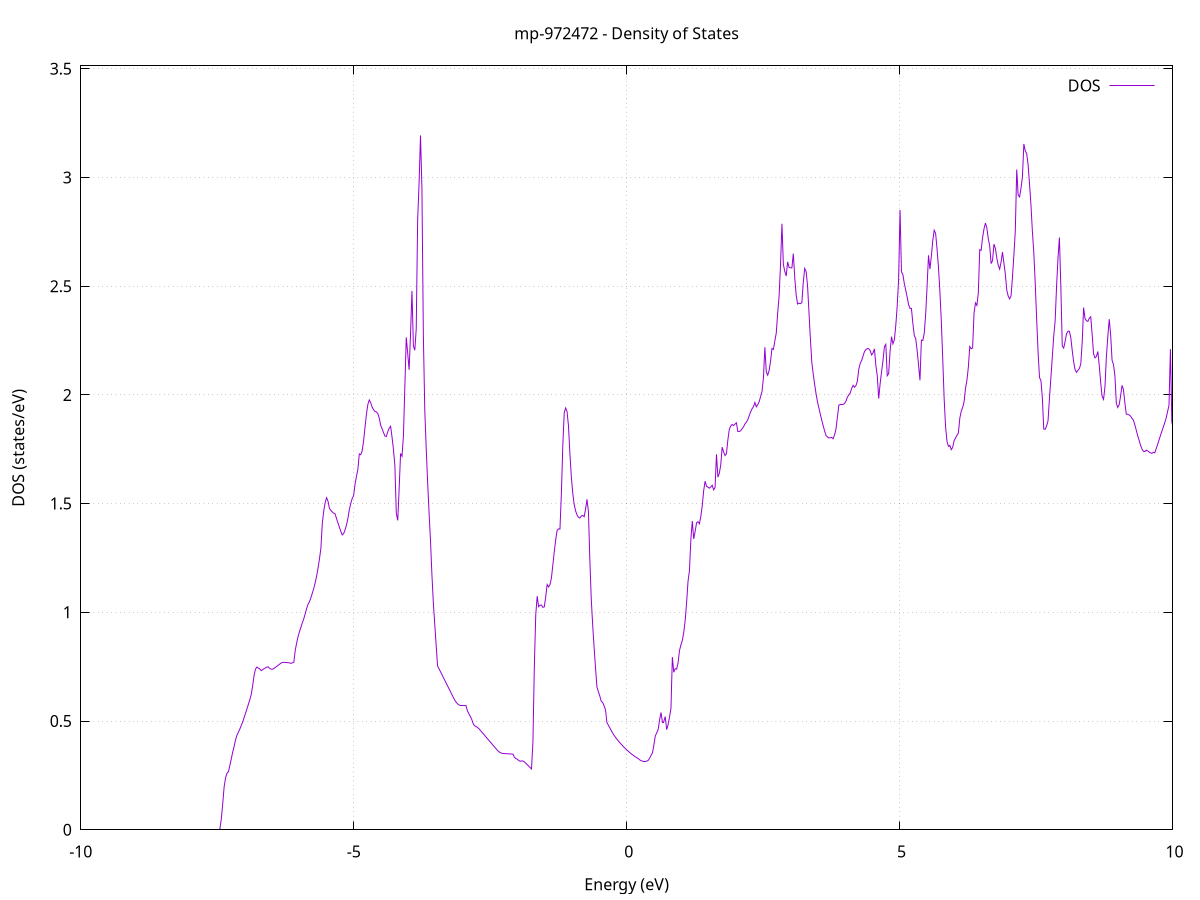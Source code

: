 set title 'mp-972472 - Density of States'
set xlabel 'Energy (eV)'
set ylabel 'DOS (states/eV)'
set grid
set xrange [-10:10]
set yrange [0:3.513]
set xzeroaxis lt -1
set terminal png size 800,600
set output 'mp-972472_dos_gnuplot.png'
plot '-' using 1:2 with lines title 'DOS'
-17.801800 0.000000
-17.775700 0.000000
-17.749700 0.000000
-17.723600 0.000000
-17.697500 0.000000
-17.671500 0.000000
-17.645400 0.000000
-17.619300 0.000000
-17.593300 0.000000
-17.567200 0.000000
-17.541100 0.000000
-17.515100 0.000000
-17.489000 0.000000
-17.462900 0.000000
-17.436800 0.000000
-17.410800 0.000000
-17.384700 0.000000
-17.358600 0.000000
-17.332600 0.000000
-17.306500 0.000000
-17.280400 0.000000
-17.254400 0.000000
-17.228300 0.000000
-17.202200 0.000000
-17.176200 0.000000
-17.150100 0.000000
-17.124000 0.000000
-17.097900 0.000000
-17.071900 0.000000
-17.045800 0.000000
-17.019700 0.000000
-16.993700 0.000000
-16.967600 0.000000
-16.941500 0.000000
-16.915500 0.000000
-16.889400 0.000000
-16.863300 0.000000
-16.837300 0.000000
-16.811200 0.000000
-16.785100 0.000000
-16.759000 0.000000
-16.733000 0.000000
-16.706900 0.000000
-16.680800 0.000000
-16.654800 0.000000
-16.628700 0.000000
-16.602600 0.000000
-16.576600 0.000000
-16.550500 0.000000
-16.524400 0.000000
-16.498400 0.000000
-16.472300 0.000000
-16.446200 0.000000
-16.420100 0.000000
-16.394100 0.000000
-16.368000 0.000000
-16.341900 0.000000
-16.315900 0.000000
-16.289800 0.000000
-16.263700 0.000000
-16.237700 0.000000
-16.211600 0.000000
-16.185500 0.000000
-16.159500 0.000000
-16.133400 0.000000
-16.107300 0.000000
-16.081200 0.000000
-16.055200 0.000000
-16.029100 0.000000
-16.003000 0.000000
-15.977000 0.000000
-15.950900 0.000000
-15.924800 0.000000
-15.898800 0.000000
-15.872700 0.000000
-15.846600 0.000000
-15.820600 0.000000
-15.794500 0.000000
-15.768400 0.000000
-15.742300 0.000000
-15.716300 0.000000
-15.690200 0.000000
-15.664100 0.000000
-15.638100 0.000000
-15.612000 0.000000
-15.585900 0.000000
-15.559900 0.000000
-15.533800 0.000000
-15.507700 0.000000
-15.481700 0.000000
-15.455600 0.000000
-15.429500 42.906300
-15.403500 61.472100
-15.377400 336.459700
-15.351300 37.724100
-15.325200 36.706400
-15.299200 32.025500
-15.273100 0.000000
-15.247000 0.000000
-15.221000 0.000000
-15.194900 0.000000
-15.168800 0.000000
-15.142800 0.000000
-15.116700 0.000000
-15.090600 0.000000
-15.064600 0.000000
-15.038500 0.000000
-15.012400 0.000000
-14.986300 0.000000
-14.960300 0.000000
-14.934200 0.000000
-14.908100 0.000000
-14.882100 0.000000
-14.856000 0.000000
-14.829900 0.000000
-14.803900 0.000000
-14.777800 0.000000
-14.751700 0.000000
-14.725700 0.000000
-14.699600 0.000000
-14.673500 0.000000
-14.647400 0.000000
-14.621400 0.000000
-14.595300 0.000000
-14.569200 0.000000
-14.543200 0.000000
-14.517100 0.000000
-14.491000 0.000000
-14.465000 0.000000
-14.438900 0.000000
-14.412800 0.000000
-14.386800 0.000000
-14.360700 0.000000
-14.334600 0.000000
-14.308500 0.000000
-14.282500 0.000000
-14.256400 0.000000
-14.230300 0.000000
-14.204300 0.000000
-14.178200 0.000000
-14.152100 0.000000
-14.126100 0.000000
-14.100000 0.000000
-14.073900 0.000000
-14.047900 0.000000
-14.021800 0.000000
-13.995700 0.000000
-13.969600 0.000000
-13.943600 0.000000
-13.917500 0.000000
-13.891400 0.000000
-13.865400 0.000000
-13.839300 0.000000
-13.813200 0.000000
-13.787200 0.000000
-13.761100 0.000000
-13.735000 0.000000
-13.709000 0.000000
-13.682900 0.000000
-13.656800 0.000000
-13.630700 0.000000
-13.604700 0.000000
-13.578600 0.000000
-13.552500 0.000000
-13.526500 0.000000
-13.500400 0.000000
-13.474300 0.000000
-13.448300 0.000000
-13.422200 0.000000
-13.396100 0.000000
-13.370100 0.000000
-13.344000 0.000000
-13.317900 0.000000
-13.291800 0.000000
-13.265800 0.000000
-13.239700 0.000000
-13.213600 0.000000
-13.187600 0.000000
-13.161500 0.000000
-13.135400 0.000000
-13.109400 0.000000
-13.083300 0.000000
-13.057200 0.000000
-13.031200 0.000000
-13.005100 0.000000
-12.979000 0.000000
-12.952900 0.000000
-12.926900 0.000000
-12.900800 0.000000
-12.874700 0.000000
-12.848700 0.000000
-12.822600 0.000000
-12.796500 0.000000
-12.770500 0.000000
-12.744400 0.000000
-12.718300 0.000000
-12.692300 0.000000
-12.666200 0.000000
-12.640100 0.000000
-12.614000 0.000000
-12.588000 0.000000
-12.561900 0.000000
-12.535800 0.000000
-12.509800 0.000000
-12.483700 0.000000
-12.457600 0.000000
-12.431600 0.000000
-12.405500 0.000000
-12.379400 0.000000
-12.353400 0.000000
-12.327300 0.000000
-12.301200 0.000000
-12.275100 0.000000
-12.249100 0.000000
-12.223000 0.000000
-12.196900 0.000000
-12.170900 0.000000
-12.144800 0.000000
-12.118700 0.000000
-12.092700 0.000000
-12.066600 0.000000
-12.040500 0.000000
-12.014500 0.000000
-11.988400 0.000000
-11.962300 0.000000
-11.936300 0.000000
-11.910200 0.000000
-11.884100 0.000000
-11.858000 0.000000
-11.832000 0.000000
-11.805900 0.000000
-11.779800 0.000000
-11.753800 0.000000
-11.727700 0.000000
-11.701600 0.000000
-11.675600 0.000000
-11.649500 0.000000
-11.623400 0.000000
-11.597400 0.000000
-11.571300 0.000000
-11.545200 0.000000
-11.519100 0.000000
-11.493100 0.000000
-11.467000 0.000000
-11.440900 0.000000
-11.414900 0.000000
-11.388800 0.000000
-11.362700 0.000000
-11.336700 0.000000
-11.310600 0.000000
-11.284500 0.000000
-11.258500 0.000000
-11.232400 0.000000
-11.206300 0.000000
-11.180200 0.000000
-11.154200 0.000000
-11.128100 0.000000
-11.102000 0.000000
-11.076000 0.000000
-11.049900 0.000000
-11.023800 0.000000
-10.997800 0.000000
-10.971700 0.000000
-10.945600 0.000000
-10.919600 0.000000
-10.893500 0.000000
-10.867400 0.000000
-10.841300 0.000000
-10.815300 0.000000
-10.789200 0.000000
-10.763100 0.000000
-10.737100 0.000000
-10.711000 0.000000
-10.684900 0.000000
-10.658900 0.000000
-10.632800 0.000000
-10.606700 0.000000
-10.580700 0.000000
-10.554600 0.000000
-10.528500 0.000000
-10.502400 0.000000
-10.476400 0.000000
-10.450300 0.000000
-10.424200 0.000000
-10.398200 0.000000
-10.372100 0.000000
-10.346000 0.000000
-10.320000 0.000000
-10.293900 0.000000
-10.267800 0.000000
-10.241800 0.000000
-10.215700 0.000000
-10.189600 0.000000
-10.163500 0.000000
-10.137500 0.000000
-10.111400 0.000000
-10.085300 0.000000
-10.059300 0.000000
-10.033200 0.000000
-10.007100 0.000000
-9.981100 0.000000
-9.955000 0.000000
-9.928900 0.000000
-9.902900 0.000000
-9.876800 0.000000
-9.850700 0.000000
-9.824600 0.000000
-9.798600 0.000000
-9.772500 0.000000
-9.746400 0.000000
-9.720400 0.000000
-9.694300 0.000000
-9.668200 0.000000
-9.642200 0.000000
-9.616100 0.000000
-9.590000 0.000000
-9.564000 0.000000
-9.537900 0.000000
-9.511800 0.000000
-9.485700 0.000000
-9.459700 0.000000
-9.433600 0.000000
-9.407500 0.000000
-9.381500 0.000000
-9.355400 0.000000
-9.329300 0.000000
-9.303300 0.000000
-9.277200 0.000000
-9.251100 0.000000
-9.225100 0.000000
-9.199000 0.000000
-9.172900 0.000000
-9.146800 0.000000
-9.120800 0.000000
-9.094700 0.000000
-9.068600 0.000000
-9.042600 0.000000
-9.016500 0.000000
-8.990400 0.000000
-8.964400 0.000000
-8.938300 0.000000
-8.912200 0.000000
-8.886200 0.000000
-8.860100 0.000000
-8.834000 0.000000
-8.808000 0.000000
-8.781900 0.000000
-8.755800 0.000000
-8.729700 0.000000
-8.703700 0.000000
-8.677600 0.000000
-8.651500 0.000000
-8.625500 0.000000
-8.599400 0.000000
-8.573300 0.000000
-8.547300 0.000000
-8.521200 0.000000
-8.495100 0.000000
-8.469100 0.000000
-8.443000 0.000000
-8.416900 0.000000
-8.390800 0.000000
-8.364800 0.000000
-8.338700 0.000000
-8.312600 0.000000
-8.286600 0.000000
-8.260500 0.000000
-8.234400 0.000000
-8.208400 0.000000
-8.182300 0.000000
-8.156200 0.000000
-8.130200 0.000000
-8.104100 0.000000
-8.078000 0.000000
-8.051900 0.000000
-8.025900 0.000000
-7.999800 0.000000
-7.973700 0.000000
-7.947700 0.000000
-7.921600 0.000000
-7.895500 0.000000
-7.869500 0.000000
-7.843400 0.000000
-7.817300 0.000000
-7.791300 0.000000
-7.765200 0.000000
-7.739100 0.000000
-7.713000 0.000000
-7.687000 0.000000
-7.660900 0.000000
-7.634800 0.000000
-7.608800 0.000000
-7.582700 0.000000
-7.556600 0.000000
-7.530600 0.000000
-7.504500 0.000000
-7.478400 0.000000
-7.452400 0.002600
-7.426300 0.048100
-7.400200 0.118700
-7.374100 0.197000
-7.348100 0.238300
-7.322000 0.259900
-7.295900 0.267100
-7.269900 0.294400
-7.243800 0.324900
-7.217700 0.356800
-7.191700 0.382000
-7.165600 0.413400
-7.139500 0.434500
-7.113500 0.448400
-7.087400 0.462500
-7.061300 0.479200
-7.035200 0.495400
-7.009200 0.514900
-6.983100 0.534800
-6.957000 0.555200
-6.931000 0.575900
-6.904900 0.597600
-6.878800 0.620700
-6.852800 0.659500
-6.826700 0.707500
-6.800600 0.738200
-6.774600 0.748300
-6.748500 0.743700
-6.722400 0.740000
-6.696300 0.731700
-6.670300 0.736400
-6.644200 0.740500
-6.618100 0.744500
-6.592100 0.748300
-6.566000 0.749200
-6.539900 0.742100
-6.513900 0.738800
-6.487800 0.738500
-6.461700 0.741800
-6.435700 0.746800
-6.409600 0.751800
-6.383500 0.756800
-6.357400 0.761700
-6.331400 0.766400
-6.305300 0.769500
-6.279200 0.770000
-6.253200 0.769600
-6.227100 0.769100
-6.201000 0.768300
-6.175000 0.767200
-6.148900 0.765300
-6.122800 0.768000
-6.096800 0.770800
-6.070700 0.826000
-6.044600 0.860100
-6.018500 0.889100
-5.992500 0.912800
-5.966400 0.931500
-5.940300 0.952800
-5.914300 0.970900
-5.888200 0.994200
-5.862100 1.018000
-5.836100 1.037300
-5.810000 1.048400
-5.783900 1.068100
-5.757900 1.088400
-5.731800 1.109900
-5.705700 1.136400
-5.679600 1.166700
-5.653600 1.203100
-5.627500 1.246000
-5.601400 1.294200
-5.575400 1.409700
-5.549300 1.465400
-5.523200 1.504500
-5.497200 1.527200
-5.471100 1.511000
-5.445000 1.478000
-5.419000 1.468900
-5.392900 1.461400
-5.366800 1.455800
-5.340800 1.452500
-5.314700 1.431200
-5.288600 1.411000
-5.262500 1.391300
-5.236500 1.372500
-5.210400 1.356000
-5.184300 1.361900
-5.158300 1.379300
-5.132200 1.401800
-5.106100 1.432300
-5.080100 1.472300
-5.054000 1.501000
-5.027900 1.523600
-5.001900 1.536500
-4.975800 1.588200
-4.949700 1.625600
-4.923600 1.658000
-4.897600 1.728700
-4.871500 1.725000
-4.845400 1.742100
-4.819400 1.787500
-4.793300 1.850300
-4.767200 1.910900
-4.741200 1.955800
-4.715100 1.976700
-4.689000 1.963800
-4.663000 1.944200
-4.636900 1.931900
-4.610800 1.924000
-4.584700 1.921600
-4.558700 1.914200
-4.532600 1.893500
-4.506500 1.860900
-4.480500 1.844400
-4.454400 1.827000
-4.428300 1.810500
-4.402300 1.808500
-4.376200 1.830900
-4.350100 1.846900
-4.324100 1.855400
-4.298000 1.805600
-4.271900 1.748500
-4.245800 1.673700
-4.219800 1.455300
-4.193700 1.422800
-4.167600 1.569300
-4.141600 1.730500
-4.115500 1.717700
-4.089400 1.810900
-4.063400 2.034700
-4.037300 2.264500
-4.011200 2.191500
-3.985200 2.115400
-3.959100 2.281000
-3.933000 2.478000
-3.906900 2.225300
-3.880900 2.205600
-3.854800 2.303500
-3.828700 2.804300
-3.802700 2.972000
-3.776600 3.193200
-3.750500 2.952500
-3.724500 2.278900
-3.698400 1.930500
-3.672300 1.755800
-3.646300 1.600400
-3.620200 1.461600
-3.594100 1.332500
-3.568000 1.176600
-3.542000 1.046200
-3.515900 0.946000
-3.489800 0.850000
-3.463800 0.753600
-3.437700 0.740500
-3.411600 0.727400
-3.385600 0.714400
-3.359500 0.701300
-3.333400 0.688200
-3.307400 0.675200
-3.281300 0.662100
-3.255200 0.649000
-3.229100 0.635900
-3.203100 0.622900
-3.177000 0.609800
-3.150900 0.596800
-3.124900 0.587000
-3.098800 0.579800
-3.072700 0.574500
-3.046700 0.571700
-3.020600 0.571500
-2.994500 0.571300
-2.968500 0.571100
-2.942400 0.570900
-2.916300 0.546300
-2.890200 0.533800
-2.864200 0.521400
-2.838100 0.507800
-2.812000 0.488200
-2.786000 0.478200
-2.759900 0.475100
-2.733800 0.470800
-2.707800 0.465400
-2.681700 0.457800
-2.655600 0.450100
-2.629600 0.442400
-2.603500 0.434800
-2.577400 0.427100
-2.551300 0.419400
-2.525300 0.411700
-2.499200 0.404100
-2.473100 0.396400
-2.447100 0.388700
-2.421000 0.381100
-2.394900 0.373400
-2.368900 0.365700
-2.342800 0.359400
-2.316700 0.355000
-2.290700 0.352000
-2.264600 0.351000
-2.238500 0.350600
-2.212500 0.350100
-2.186400 0.349700
-2.160300 0.349200
-2.134200 0.348800
-2.108200 0.348300
-2.082100 0.347900
-2.056000 0.333800
-2.030000 0.327500
-2.003900 0.324500
-1.977800 0.318700
-1.951800 0.314900
-1.925700 0.316800
-1.899600 0.316300
-1.873600 0.312400
-1.847500 0.305900
-1.821400 0.299400
-1.795300 0.292900
-1.769300 0.286400
-1.743200 0.279800
-1.717100 0.400300
-1.691100 0.751800
-1.665000 0.989800
-1.638900 1.074200
-1.612900 1.025800
-1.586800 1.032900
-1.560700 1.033200
-1.534700 1.022900
-1.508600 1.025000
-1.482500 1.071800
-1.456400 1.127700
-1.430400 1.116800
-1.404300 1.127100
-1.378200 1.157400
-1.352200 1.216700
-1.326100 1.278200
-1.300000 1.332700
-1.274000 1.376800
-1.247900 1.383700
-1.221800 1.382900
-1.195800 1.545300
-1.169700 1.766100
-1.143600 1.917800
-1.117500 1.940000
-1.091500 1.922600
-1.065400 1.857000
-1.039300 1.729500
-1.013300 1.623700
-0.987200 1.547500
-0.961100 1.496500
-0.935100 1.466600
-0.909000 1.447500
-0.882900 1.437000
-0.856900 1.433700
-0.830800 1.443200
-0.804700 1.445500
-0.778600 1.439700
-0.752600 1.474900
-0.726500 1.519500
-0.700400 1.463700
-0.674400 1.243400
-0.648300 1.061200
-0.622200 0.941800
-0.596200 0.838900
-0.570100 0.744700
-0.544000 0.656300
-0.518000 0.635300
-0.491900 0.615500
-0.465800 0.591300
-0.439700 0.585600
-0.413700 0.570300
-0.387600 0.552300
-0.361500 0.493400
-0.335500 0.481200
-0.309400 0.469200
-0.283300 0.457300
-0.257300 0.445500
-0.231200 0.434900
-0.205100 0.425500
-0.179100 0.417000
-0.153000 0.408900
-0.126900 0.401100
-0.100800 0.393800
-0.074800 0.386800
-0.048700 0.380000
-0.022600 0.373500
0.003400 0.367200
0.029500 0.361100
0.055600 0.355400
0.081600 0.349900
0.107700 0.344800
0.133800 0.340000
0.159800 0.335500
0.185900 0.331400
0.212000 0.327800
0.238100 0.321700
0.264100 0.318000
0.290200 0.315800
0.316300 0.314400
0.342300 0.314400
0.368400 0.315700
0.394500 0.319000
0.420500 0.328900
0.446600 0.342400
0.472700 0.353300
0.498700 0.389700
0.524800 0.431200
0.550900 0.445700
0.577000 0.460900
0.603000 0.504700
0.629100 0.539500
0.655200 0.494300
0.681200 0.494300
0.707300 0.520400
0.733400 0.460600
0.759400 0.483100
0.785500 0.518600
0.811600 0.557600
0.837600 0.794100
0.863700 0.724300
0.889800 0.740800
0.915900 0.738800
0.941900 0.767600
0.968000 0.823800
0.994100 0.850300
1.020100 0.870300
1.046200 0.908000
1.072300 0.962100
1.098300 1.044400
1.124400 1.142600
1.150500 1.191700
1.176500 1.334100
1.202600 1.420100
1.228700 1.337600
1.254700 1.372000
1.280800 1.411700
1.306900 1.416800
1.333000 1.407000
1.359000 1.440900
1.385100 1.491000
1.411200 1.559500
1.437200 1.603000
1.463300 1.580100
1.489400 1.575600
1.515400 1.570900
1.541500 1.576400
1.567600 1.584300
1.593600 1.563000
1.619700 1.573800
1.645800 1.726800
1.671900 1.621700
1.697900 1.639600
1.724000 1.677700
1.750100 1.759500
1.776100 1.737800
1.802200 1.720900
1.828300 1.730000
1.854300 1.792600
1.880400 1.841000
1.906500 1.856800
1.932500 1.864200
1.958600 1.858900
1.984700 1.865600
2.010800 1.871400
2.036800 1.831900
2.062900 1.831700
2.089000 1.835300
2.115000 1.844200
2.141100 1.853100
2.167200 1.866000
2.193200 1.874400
2.219300 1.885800
2.245400 1.904400
2.271400 1.922000
2.297500 1.936200
2.323600 1.945600
2.349700 1.965100
2.375700 1.945000
2.401800 1.954500
2.427900 1.968700
2.453900 1.992600
2.480000 2.015600
2.506100 2.079400
2.532100 2.218700
2.558200 2.105500
2.584300 2.090700
2.610300 2.112300
2.636400 2.155300
2.662500 2.213500
2.688600 2.209000
2.714600 2.247500
2.740700 2.283800
2.766800 2.375700
2.792800 2.454100
2.818900 2.597400
2.845000 2.787100
2.871000 2.599600
2.897100 2.568100
2.923200 2.546500
2.949200 2.611800
2.975300 2.586500
3.001400 2.584400
3.027500 2.584200
3.053500 2.649600
3.079600 2.539000
3.105700 2.458600
3.131700 2.417800
3.157800 2.421900
3.183900 2.419400
3.209900 2.424400
3.236000 2.517500
3.262100 2.581300
3.288100 2.567300
3.314200 2.501600
3.340300 2.379900
3.366400 2.255700
3.392400 2.148900
3.418500 2.095300
3.444600 2.047500
3.470600 2.004300
3.496700 1.967300
3.522800 1.938700
3.548800 1.910300
3.574900 1.882900
3.601000 1.857800
3.627000 1.833700
3.653100 1.812600
3.679200 1.807000
3.705300 1.801700
3.731300 1.803000
3.757400 1.804000
3.783500 1.798100
3.809500 1.816500
3.835600 1.843900
3.861700 1.898600
3.887700 1.952600
3.913800 1.956000
3.939900 1.955700
3.965900 1.956200
3.992000 1.960300
4.018100 1.971200
4.044200 1.989800
4.070200 1.999500
4.096300 2.009000
4.122400 2.029400
4.148400 2.043800
4.174500 2.035200
4.200600 2.042400
4.226600 2.062800
4.252700 2.118200
4.278800 2.145200
4.304800 2.157600
4.330900 2.178400
4.357000 2.199200
4.383100 2.208500
4.409100 2.212900
4.435200 2.212300
4.461300 2.203800
4.487300 2.183500
4.513400 2.192900
4.539500 2.211500
4.565500 2.136100
4.591600 2.087300
4.617700 1.982800
4.643700 2.051100
4.669800 2.105700
4.695900 2.157100
4.721900 2.221400
4.748000 2.232400
4.774100 2.088200
4.800200 2.097800
4.826200 2.200300
4.852300 2.267600
4.878400 2.234900
4.904400 2.252900
4.930500 2.319300
4.956600 2.408200
4.982600 2.532300
5.008700 2.850100
5.034800 2.565600
5.060800 2.552700
5.086900 2.512500
5.113000 2.481600
5.139100 2.449500
5.165100 2.415700
5.191200 2.397400
5.217300 2.397800
5.243300 2.329000
5.269400 2.273200
5.295500 2.258800
5.321500 2.205000
5.347600 2.137600
5.373700 2.067100
5.399700 2.252000
5.425800 2.250300
5.451900 2.283000
5.478000 2.369400
5.504000 2.499100
5.530100 2.641900
5.556200 2.578600
5.582200 2.637700
5.608300 2.709700
5.634400 2.757100
5.660400 2.742700
5.686500 2.671000
5.712600 2.587400
5.738600 2.475700
5.764700 2.340200
5.790800 2.165000
5.816900 1.981800
5.842900 1.853000
5.869000 1.785400
5.895100 1.763300
5.921100 1.767800
5.947200 1.748000
5.973300 1.759000
5.999300 1.789400
6.025400 1.802000
6.051500 1.814600
6.077500 1.824900
6.103600 1.892900
6.129700 1.924800
6.155800 1.942400
6.181800 1.968000
6.207900 2.029400
6.234000 2.067300
6.260000 2.127100
6.286100 2.222300
6.312200 2.212000
6.338200 2.216200
6.364300 2.376600
6.390400 2.423200
6.416400 2.411600
6.442500 2.468100
6.468600 2.667800
6.494700 2.664700
6.520700 2.722500
6.546800 2.763500
6.572900 2.790100
6.598900 2.768300
6.625000 2.718400
6.651100 2.685000
6.677100 2.603600
6.703200 2.617300
6.729300 2.693600
6.755300 2.673400
6.781400 2.629800
6.807500 2.596000
6.833600 2.578100
6.859600 2.610900
6.885700 2.656500
6.911800 2.605400
6.937800 2.555100
6.963900 2.481800
6.990000 2.454200
7.016000 2.441300
7.042100 2.455400
7.068200 2.541300
7.094200 2.641700
7.120300 2.754500
7.146400 3.036100
7.172500 2.918100
7.198500 2.910400
7.224600 2.950600
7.250700 3.002400
7.276700 3.154100
7.302800 3.122100
7.328900 3.109500
7.354900 3.058100
7.381000 2.968700
7.407100 2.873200
7.433100 2.752700
7.459200 2.653700
7.485300 2.513200
7.511400 2.347200
7.537400 2.197100
7.563500 2.079700
7.589600 2.065700
7.615600 1.986400
7.641700 1.842500
7.667800 1.841900
7.693800 1.857100
7.719900 1.881000
7.746000 1.984600
7.772000 2.078000
7.798100 2.174400
7.824200 2.269600
7.850200 2.340400
7.876300 2.498900
7.902400 2.629100
7.928500 2.723700
7.954500 2.495100
7.980600 2.224900
8.006700 2.215100
8.032700 2.245400
8.058800 2.281400
8.084900 2.292800
8.110900 2.292700
8.137000 2.263100
8.163100 2.204200
8.189100 2.152600
8.215200 2.115900
8.241300 2.103400
8.267400 2.112800
8.293400 2.121100
8.319500 2.141300
8.345600 2.241600
8.371600 2.401600
8.397700 2.350300
8.423800 2.341200
8.449800 2.337900
8.475900 2.352400
8.502000 2.359400
8.528000 2.278000
8.554100 2.188600
8.580200 2.170100
8.606300 2.176800
8.632300 2.199500
8.658400 2.134600
8.684500 2.056300
8.710500 1.993500
8.736600 1.979100
8.762700 2.036300
8.788700 2.175800
8.814800 2.266300
8.840900 2.348100
8.866900 2.276600
8.893000 2.159300
8.919100 2.139400
8.945200 2.087100
8.971200 1.961500
8.997300 1.941800
9.023400 1.955100
9.049400 1.995100
9.075500 2.043900
9.101600 2.024600
9.127600 1.962900
9.153700 1.911600
9.179800 1.910800
9.205800 1.907600
9.231900 1.902200
9.258000 1.891800
9.284100 1.883900
9.310100 1.862100
9.336200 1.837800
9.362300 1.812000
9.388300 1.791500
9.414400 1.768400
9.440500 1.751000
9.466500 1.740400
9.492600 1.739000
9.518700 1.745400
9.544700 1.742700
9.570800 1.737400
9.596900 1.733200
9.623000 1.731400
9.649000 1.735600
9.675100 1.733500
9.701200 1.752400
9.727200 1.772100
9.753300 1.792700
9.779400 1.813100
9.805400 1.833000
9.831500 1.852300
9.857600 1.871400
9.883600 1.892900
9.909700 1.923200
9.935800 1.951400
9.961900 2.210700
9.987900 1.876500
10.014000 1.842500
10.040100 1.826900
10.066100 1.818600
10.092200 1.833900
10.118300 1.840400
10.144300 1.848800
10.170400 1.858400
10.196500 1.860700
10.222500 1.855900
10.248600 1.861400
10.274700 1.854500
10.300800 1.837600
10.326800 1.825700
10.352900 1.816300
10.379000 1.798100
10.405000 1.755100
10.431100 1.720300
10.457200 1.686800
10.483200 1.654400
10.509300 1.614400
10.535400 1.578000
10.561400 1.569700
10.587500 1.548800
10.613600 1.532500
10.639700 1.513700
10.665700 1.518500
10.691800 1.517600
10.717900 1.509000
10.743900 1.509000
10.770000 1.543800
10.796100 1.562900
10.822100 1.570500
10.848200 1.577000
10.874300 1.577800
10.900300 1.575100
10.926400 1.556400
10.952500 1.524700
10.978600 1.504500
11.004600 1.516600
11.030700 1.499900
11.056800 1.483500
11.082800 1.475200
11.108900 1.475600
11.135000 1.476200
11.161000 1.468900
11.187100 1.456700
11.213200 1.431200
11.239200 1.417200
11.265300 1.412100
11.291400 1.407900
11.317400 1.404500
11.343500 1.405400
11.369600 1.425000
11.395700 1.434900
11.421700 1.419600
11.447800 1.494300
11.473900 1.477400
11.499900 1.448500
11.526000 1.412400
11.552100 1.402300
11.578100 1.430900
11.604200 1.393100
11.630300 1.364000
11.656300 1.344400
11.682400 1.336200
11.708500 1.342800
11.734600 1.354500
11.760600 1.368500
11.786700 1.382600
11.812800 1.396000
11.838800 1.410800
11.864900 1.425500
11.891000 1.440800
11.917000 1.456200
11.943100 1.471100
11.969200 1.486200
11.995200 1.498000
12.021300 1.505800
12.047400 1.673200
12.073500 1.788600
12.099500 1.870900
12.125600 1.935100
12.151700 1.907400
12.177700 1.887900
12.203800 1.875500
12.229900 1.861800
12.255900 1.850300
12.282000 1.862200
12.308100 1.859900
12.334100 2.751500
12.360200 1.737300
12.386300 1.927800
12.412400 1.732500
12.438400 1.701100
12.464500 1.696900
12.490600 1.717900
12.516600 1.847500
12.542700 1.901900
12.568800 1.907000
12.594800 1.911100
12.620900 1.899400
12.647000 1.770400
12.673000 1.851600
12.699100 1.903600
12.725200 1.915400
12.751300 1.958900
12.777300 2.022300
12.803400 2.129200
12.829500 2.180500
12.855500 2.256900
12.881600 2.287800
12.907700 2.302500
12.933700 2.297600
12.959800 2.333400
12.985900 2.409000
13.011900 2.262400
13.038000 2.231800
13.064100 2.204000
13.090200 2.228000
13.116200 2.234100
13.142300 2.184100
13.168400 2.269400
13.194400 2.325200
13.220500 2.406800
13.246600 2.442600
13.272600 2.532800
13.298700 2.719500
13.324800 2.799200
13.350800 2.779000
13.376900 2.779200
13.403000 2.750500
13.429100 2.692700
13.455100 2.639600
13.481200 2.597300
13.507300 2.559400
13.533300 2.525300
13.559400 2.531500
13.585500 2.443700
13.611500 2.316700
13.637600 2.189500
13.663700 2.100400
13.689700 2.076400
13.715800 2.115400
13.741900 2.169500
13.768000 2.220300
13.794000 2.270700
13.820100 2.319400
13.846200 2.436100
13.872200 2.609200
13.898300 2.754000
13.924400 2.856800
13.950400 2.863100
13.976500 2.794400
14.002600 2.692500
14.028600 2.642400
14.054700 2.582000
14.080800 2.502500
14.106900 2.407000
14.132900 2.399500
14.159000 2.473700
14.185100 2.593700
14.211100 2.739500
14.237200 2.785000
14.263300 2.815500
14.289300 2.855900
14.315400 2.884800
14.341500 2.878500
14.367500 2.861700
14.393600 2.866100
14.419700 2.871000
14.445700 2.750800
14.471800 2.725500
14.497900 2.733400
14.524000 2.689100
14.550000 2.644700
14.576100 2.608700
14.602200 2.574900
14.628200 2.532700
14.654300 2.490800
14.680400 2.467200
14.706400 2.419100
14.732500 2.366700
14.758600 2.387200
14.784600 2.288700
14.810700 2.330900
14.836800 2.335600
14.862900 2.348600
14.888900 2.340200
14.915000 2.330200
14.941100 2.407900
14.967100 2.383800
14.993200 2.354600
15.019300 2.351500
15.045300 2.389400
15.071400 2.448200
15.097500 2.489900
15.123500 2.514300
15.149600 2.518600
15.175700 2.527000
15.201800 2.544900
15.227800 2.577100
15.253900 2.535300
15.280000 2.475300
15.306000 2.413800
15.332100 2.360700
15.358200 2.317100
15.384200 2.268000
15.410300 2.217400
15.436400 2.165300
15.462400 2.114000
15.488500 2.056600
15.514600 2.015300
15.540700 1.993900
15.566700 2.006200
15.592800 2.049100
15.618900 2.089100
15.644900 2.144600
15.671000 2.187100
15.697100 2.188400
15.723100 2.178200
15.749200 2.193200
15.775300 2.210000
15.801300 2.217800
15.827400 2.216200
15.853500 2.226700
15.879600 2.244600
15.905600 2.269700
15.931700 2.257100
15.957800 2.234400
15.983800 2.234900
16.009900 2.236800
16.036000 2.252800
16.062000 2.282300
16.088100 2.307900
16.114200 2.326700
16.140200 2.341900
16.166300 2.346900
16.192400 2.337100
16.218500 2.367500
16.244500 2.394500
16.270600 2.426000
16.296700 2.504700
16.322700 2.647200
16.348800 2.741700
16.374900 2.842800
16.400900 2.944300
16.427000 2.999400
16.453100 3.005400
16.479100 3.001900
16.505200 3.070800
16.531300 3.068400
16.557400 2.912800
16.583400 2.782900
16.609500 2.733600
16.635600 2.726700
16.661600 2.729800
16.687700 2.738200
16.713800 2.657100
16.739800 2.599700
16.765900 2.592800
16.792000 2.590300
16.818000 2.586200
16.844100 2.577700
16.870200 2.540900
16.896300 2.554200
16.922300 2.569200
16.948400 2.592500
16.974500 2.613600
17.000500 2.633600
17.026600 2.653100
17.052700 2.665200
17.078700 2.674600
17.104800 2.675400
17.130900 2.644300
17.156900 2.604100
17.183000 2.575800
17.209100 2.564100
17.235200 2.553400
17.261200 2.538300
17.287300 2.643200
17.313400 2.542400
17.339400 2.564300
17.365500 2.590500
17.391600 2.612100
17.417600 2.662700
17.443700 2.738500
17.469800 2.851700
17.495800 2.902800
17.521900 2.980800
17.548000 3.101500
17.574100 3.104300
17.600100 3.103500
17.626200 3.155600
17.652300 3.216100
17.678300 3.260000
17.704400 3.276800
17.730500 3.389100
17.756500 3.092100
17.782600 3.003000
17.808700 3.004500
17.834700 3.037800
17.860800 3.113300
17.886900 3.151800
17.912900 3.045200
17.939000 2.879700
17.965100 2.836100
17.991200 2.801600
18.017200 2.796100
18.043300 2.958200
18.069400 2.865500
18.095400 2.796000
18.121500 2.836400
18.147600 2.834800
18.173600 3.020700
18.199700 2.906200
18.225800 2.747600
18.251800 2.670500
18.277900 2.659200
18.304000 2.643100
18.330100 2.637600
18.356100 2.668400
18.382200 2.927000
18.408300 3.017800
18.434300 3.128700
18.460400 3.245200
18.486500 3.330500
18.512500 3.458900
18.538600 3.517400
18.564700 3.561800
18.590700 3.595100
18.616800 3.624300
18.642900 3.674900
18.669000 3.747900
18.695000 3.729100
18.721100 3.700300
18.747200 3.638000
18.773200 3.501400
18.799300 3.362800
18.825400 3.111000
18.851400 2.834400
18.877500 2.691400
18.903600 2.736800
18.929600 2.601300
18.955700 2.432200
18.981800 2.359100
19.007900 2.371900
19.033900 2.464600
19.060000 2.571900
19.086100 2.655300
19.112100 2.777400
19.138200 2.902100
19.164300 3.036000
19.190300 3.069800
19.216400 3.109300
19.242500 3.159600
19.268500 3.186400
19.294600 3.201400
19.320700 3.229300
19.346800 3.243800
19.372800 3.355100
19.398900 3.542800
19.425000 3.464200
19.451000 3.263800
19.477100 3.105300
19.503200 3.012200
19.529200 2.966200
19.555300 2.808800
19.581400 2.778800
19.607400 2.777000
19.633500 2.790800
19.659600 2.808000
19.685700 2.802400
19.711700 2.753000
19.737800 2.751400
19.763900 2.747300
19.789900 2.741000
19.816000 2.754400
19.842100 2.769700
19.868100 2.782200
19.894200 2.798100
19.920300 2.831500
19.946300 2.881800
19.972400 2.942600
19.998500 3.002900
20.024600 4.093500
20.050600 3.205700
20.076700 3.192000
20.102800 3.173800
20.128800 3.138100
20.154900 3.076300
20.181000 3.086100
20.207000 3.088200
20.233100 3.085100
20.259200 3.065400
20.285200 3.009200
20.311300 2.992300
20.337400 2.968600
20.363500 2.970000
20.389500 3.004800
20.415600 2.960200
20.441700 2.953100
20.467700 3.024000
20.493800 3.017200
20.519900 3.018200
20.545900 3.003900
20.572000 2.883200
20.598100 2.743400
20.624100 2.731200
20.650200 2.762600
20.676300 2.798600
20.702400 2.850900
20.728400 2.886700
20.754500 2.969900
20.780600 3.192500
20.806600 3.097900
20.832700 2.996600
20.858800 2.959000
20.884800 2.950500
20.910900 3.009900
20.937000 3.096700
20.963000 3.182600
20.989100 3.226700
21.015200 3.141600
21.041300 3.138200
21.067300 3.194700
21.093400 3.255400
21.119500 3.242300
21.145500 3.189400
21.171600 3.285800
21.197700 3.414200
21.223700 3.609400
21.249800 3.881700
21.275900 3.918200
21.301900 3.859100
21.328000 3.774000
21.354100 3.698900
21.380100 3.638200
21.406200 3.384400
21.432300 3.046300
21.458400 2.842400
21.484400 2.781300
21.510500 2.677100
21.536600 2.644100
21.562600 2.666400
21.588700 2.726100
21.614800 2.847700
21.640800 2.912800
21.666900 3.000000
21.693000 3.095200
21.719000 3.168700
21.745100 3.345100
21.771200 3.327800
21.797300 3.376900
21.823300 3.367100
21.849400 3.326500
21.875500 3.354800
21.901500 3.429700
21.927600 3.576600
21.953700 3.449200
21.979700 3.465700
22.005800 3.569000
22.031900 3.585500
22.057900 3.468200
22.084000 3.362700
22.110100 3.359600
22.136200 3.153200
22.162200 3.011500
22.188300 2.855800
22.214400 2.832900
22.240400 2.884900
22.266500 2.921500
22.292600 2.947400
22.318600 2.960000
22.344700 2.967300
22.370800 2.995400
22.396800 3.094100
22.422900 3.123500
22.449000 3.181600
22.475100 3.144800
22.501100 3.182500
22.527200 3.100700
22.553300 3.169700
22.579300 3.186600
22.605400 3.190400
22.631500 3.267400
22.657500 3.350100
22.683600 3.464700
22.709700 3.661400
22.735700 3.824900
22.761800 3.878400
22.787900 3.876900
22.814000 3.871200
22.840000 3.841100
22.866100 3.851000
22.892200 3.819000
22.918200 3.711800
22.944300 3.625100
22.970400 3.571600
22.996400 3.594700
23.022500 3.574600
23.048600 3.581700
23.074600 3.622900
23.100700 3.717100
23.126800 3.726500
23.152900 3.744200
23.178900 3.731200
23.205000 3.798100
23.231100 3.872800
23.257100 3.840700
23.283200 3.839400
23.309300 3.832600
23.335300 4.240300
23.361400 4.015100
23.387500 3.971500
23.413500 3.895000
23.439600 3.732700
23.465700 3.750700
23.491800 3.787700
23.517800 3.816800
23.543900 3.638400
23.570000 3.630300
23.596000 3.618100
23.622100 3.576800
23.648200 3.595900
23.674200 3.732200
23.700300 3.856200
23.726400 3.999000
23.752400 3.830400
23.778500 3.640700
23.804600 3.642300
23.830700 3.646500
23.856700 3.764300
23.882800 3.844900
23.908900 3.722600
23.934900 3.658600
23.961000 3.694000
23.987100 3.714300
24.013100 3.754700
24.039200 3.815500
24.065300 3.812800
24.091300 3.866300
24.117400 3.895600
24.143500 3.892300
24.169600 3.875600
24.195600 3.834300
24.221700 3.817700
24.247800 3.795600
24.273800 3.747900
24.299900 3.695000
24.326000 3.613400
24.352000 3.595700
24.378100 3.661300
24.404200 3.614300
24.430200 3.499400
24.456300 3.366500
24.482400 3.211100
24.508400 3.195900
24.534500 3.095800
24.560600 3.010400
24.586700 2.898600
24.612700 2.784800
24.638800 2.742100
24.664900 2.772200
24.690900 2.799400
24.717000 2.878200
24.743100 2.792800
24.769100 2.863300
24.795200 2.920300
24.821300 3.152100
24.847300 3.320800
24.873400 3.192500
24.899500 3.102300
24.925600 3.014100
24.951600 2.945800
24.977700 2.884400
25.003800 2.852000
25.029800 2.817200
25.055900 2.769700
25.082000 2.844800
25.108000 2.946200
25.134100 3.004700
25.160200 3.057700
25.186200 3.147300
25.212300 3.144100
25.238400 3.196600
25.264500 3.247700
25.290500 3.311800
25.316600 3.381500
25.342700 3.505100
25.368700 3.672000
25.394800 3.809400
25.420900 3.920700
25.446900 3.987800
25.473000 4.106100
25.499100 4.233900
25.525100 4.238900
25.551200 4.200700
25.577300 4.133500
25.603400 4.060600
25.629400 4.000000
25.655500 3.758300
25.681600 3.698000
25.707600 3.715400
25.733700 3.763200
25.759800 3.789200
25.785800 3.744000
25.811900 3.537400
25.838000 3.481900
25.864000 3.473900
25.890100 3.440400
25.916200 3.392900
25.942300 3.380400
25.968300 3.464000
25.994400 3.503900
26.020500 3.503500
26.046500 3.487700
26.072600 3.499800
26.098700 3.526600
26.124700 3.559600
26.150800 3.492500
26.176900 3.530400
26.202900 3.458100
26.229000 3.451000
26.255100 3.491000
26.281200 3.470600
26.307200 3.419600
26.333300 3.336500
26.359400 3.316100
26.385400 3.310600
26.411500 3.334900
26.437600 3.461100
26.463600 3.446800
26.489700 3.313000
26.515800 3.180900
26.541800 3.150900
26.567900 3.141300
26.594000 3.158100
26.620100 3.198300
26.646100 3.308800
26.672200 3.381300
26.698300 3.468800
26.724300 3.589700
26.750400 3.713900
26.776500 3.791600
26.802500 3.873300
26.828600 3.836200
26.854700 3.685700
26.880700 3.531100
26.906800 3.395000
26.932900 3.257100
26.959000 3.250400
26.985000 3.276200
27.011100 3.329200
27.037200 3.380000
27.063200 3.466400
27.089300 3.519100
27.115400 3.545000
27.141400 3.579200
27.167500 3.600700
27.193600 3.615500
27.219600 3.629300
27.245700 3.636400
27.271800 3.616800
27.297900 3.589300
27.323900 3.604600
27.350000 3.732400
27.376100 3.828600
27.402100 3.768700
27.428200 3.681700
27.454300 3.664700
27.480300 3.591000
27.506400 3.623000
27.532500 3.667800
27.558500 3.726700
27.584600 3.727100
27.610700 3.822800
27.636800 3.829800
27.662800 3.879900
27.688900 3.905800
27.715000 3.908000
27.741000 3.910900
27.767100 3.859800
27.793200 3.729500
27.819200 3.591300
27.845300 3.506700
27.871400 3.495300
27.897400 3.528600
27.923500 3.553300
27.949600 3.596500
27.975600 3.642500
28.001700 3.698800
28.027800 3.786800
28.053900 3.883600
28.079900 3.818500
28.106000 3.833700
28.132100 3.847200
28.158100 3.858300
28.184200 3.872100
28.210300 3.881400
28.236300 3.940700
28.262400 4.061200
28.288500 4.232600
28.314500 4.200800
28.340600 4.093300
28.366700 4.067300
28.392800 4.001200
28.418800 3.946600
28.444900 3.963200
28.471000 3.903400
28.497000 3.892000
28.523100 3.935400
28.549200 3.938900
28.575200 3.861000
28.601300 3.786200
28.627400 3.703200
28.653400 3.635300
28.679500 3.545900
28.705600 3.490400
28.731700 3.475500
28.757700 3.466600
28.783800 3.492000
28.809900 3.546300
28.835900 3.608100
28.862000 3.691000
28.888100 3.625000
28.914100 3.606900
28.940200 3.454700
28.966300 3.477700
28.992300 3.444800
29.018400 3.431800
29.044500 3.407600
29.070600 3.377100
29.096600 3.311400
29.122700 3.246200
29.148800 3.203300
29.174800 3.179500
29.200900 3.152400
29.227000 3.134900
29.253000 3.104000
29.279100 3.067500
29.305200 3.059300
29.331200 2.951800
29.357300 2.889900
29.383400 2.854300
29.409500 2.822200
29.435500 2.742700
29.461600 2.695300
29.487700 2.631000
29.513700 2.548300
29.539800 2.459100
29.565900 2.376700
29.591900 2.317700
29.618000 2.266500
29.644100 2.238200
29.670100 2.268100
29.696200 2.296100
29.722300 2.327500
29.748400 2.366500
29.774400 2.407600
29.800500 2.447800
29.826600 2.367200
29.852600 2.293400
29.878700 2.215600
29.904800 2.179000
29.930800 2.140800
29.956900 2.096300
29.983000 2.049000
30.009000 1.999100
30.035100 1.938200
30.061200 1.870200
30.087300 1.792400
30.113300 1.720100
30.139400 1.653900
30.165500 1.592700
30.191500 1.509300
30.217600 1.415300
30.243700 1.315100
30.269700 1.204900
30.295800 1.128000
30.321900 1.048800
30.347900 0.961100
30.374000 0.887500
30.400100 0.812800
30.426200 0.750600
30.452200 0.697100
30.478300 0.661500
30.504400 0.633700
30.530400 0.609200
30.556500 0.587900
30.582600 0.568700
30.608600 0.551000
30.634700 0.536600
30.660800 0.517500
30.686800 0.497600
30.712900 0.478300
30.739000 0.462000
30.765100 0.446300
30.791100 0.430300
30.817200 0.414400
30.843300 0.399400
30.869300 0.390200
30.895400 0.385600
30.921500 0.382800
30.947500 0.403700
30.973600 0.385000
30.999700 0.365600
31.025700 0.345700
31.051800 0.327700
31.077900 0.312400
31.103900 0.297100
31.130000 0.281800
31.156100 0.266500
31.182200 0.251600
31.208200 0.237900
31.234300 0.229600
31.260400 0.215100
31.286400 0.209900
31.312500 0.199100
31.338600 0.189400
31.364600 0.180800
31.390700 0.182500
31.416800 0.166600
31.442800 0.152200
31.468900 0.139200
31.495000 0.127300
31.521100 0.115800
31.547100 0.104900
31.573200 0.095300
31.599300 0.086900
31.625300 0.079100
31.651400 0.071900
31.677500 0.029700
31.703500 0.022900
31.729600 0.017100
31.755700 0.012500
31.781700 0.009100
31.807800 0.006600
31.833900 0.004600
31.860000 0.003000
31.886000 0.001700
31.912100 0.000800
31.938200 0.000200
31.964200 0.000000
31.990300 0.000000
32.016400 0.000000
32.042400 0.000000
32.068500 0.000000
32.094600 0.000000
32.120600 0.000000
32.146700 0.000000
32.172800 0.000000
32.198900 0.000000
32.224900 0.000000
32.251000 0.000000
32.277100 0.000000
32.303100 0.000000
32.329200 0.000000
32.355300 0.000000
32.381300 0.000000
32.407400 0.000000
32.433500 0.000000
32.459500 0.000000
32.485600 0.000000
32.511700 0.000000
32.537800 0.000000
32.563800 0.000000
32.589900 0.000000
32.616000 0.000000
32.642000 0.000000
32.668100 0.000000
32.694200 0.000000
32.720200 0.000000
32.746300 0.000000
32.772400 0.000000
32.798400 0.000000
32.824500 0.000000
32.850600 0.000000
32.876700 0.000000
32.902700 0.000000
32.928800 0.000000
32.954900 0.000000
32.980900 0.000000
33.007000 0.000000
33.033100 0.000000
33.059100 0.000000
33.085200 0.000000
33.111300 0.000000
33.137300 0.000000
33.163400 0.000000
33.189500 0.000000
33.215600 0.000000
33.241600 0.000000
33.267700 0.000000
33.293800 0.000000
33.319800 0.000000
33.345900 0.000000
33.372000 0.000000
33.398000 0.000000
33.424100 0.000000
33.450200 0.000000
33.476200 0.000000
33.502300 0.000000
33.528400 0.000000
33.554500 0.000000
33.580500 0.000000
33.606600 0.000000
33.632700 0.000000
33.658700 0.000000
33.684800 0.000000
33.710900 0.000000
33.736900 0.000000
33.763000 0.000000
33.789100 0.000000
33.815100 0.000000
33.841200 0.000000
33.867300 0.000000
33.893400 0.000000
33.919400 0.000000
33.945500 0.000000
33.971600 0.000000
33.997600 0.000000
34.023700 0.000000
34.049800 0.000000
34.075800 0.000000
34.101900 0.000000
34.128000 0.000000
34.154000 0.000000
34.180100 0.000000
34.206200 0.000000
34.232300 0.000000
34.258300 0.000000
34.284400 0.000000
34.310500 0.000000
34.336500 0.000000
e
